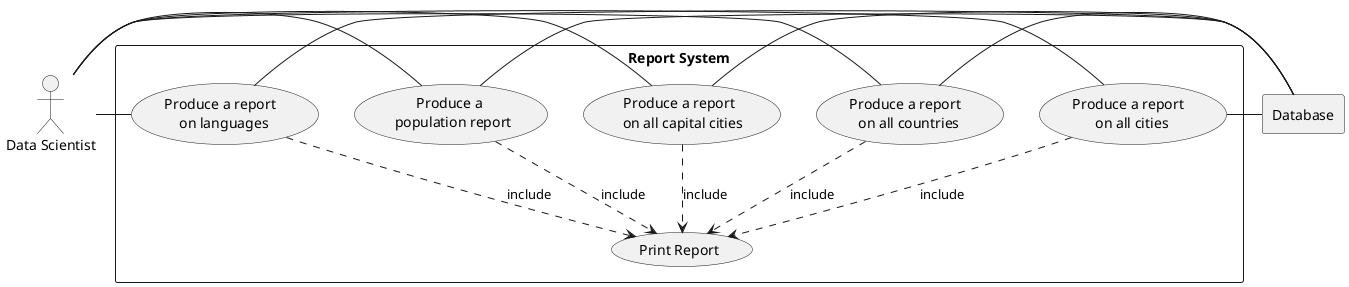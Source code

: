 @startuml

actor DS as "Data Scientist"

rectangle DB as "Database"

rectangle "Report System" {

    usecase UC1 as "Produce a report \n on all cities"
    usecase UC2 as "Produce a report \n on all countries"
    usecase UC3 as "Produce a report \n on all capital cities"
    usecase UC4 as "Produce a \n population report"
    usecase UC5 as "Produce a report \n on languages"

    usecase UC_print as "Print Report"

    DS - UC1
    DS - UC2
    DS - UC3
    DS - UC4
    DS - UC5

    UC1 - DB
    UC2 - DB
    UC3 - DB
    UC4 - DB
    UC5 - DB

    UC1 ..> UC_print : include
    UC2 ..> UC_print : include
    UC3 ..> UC_print : include
    UC4 ..> UC_print : include
    UC5 ..> UC_print : include

}

@enduml